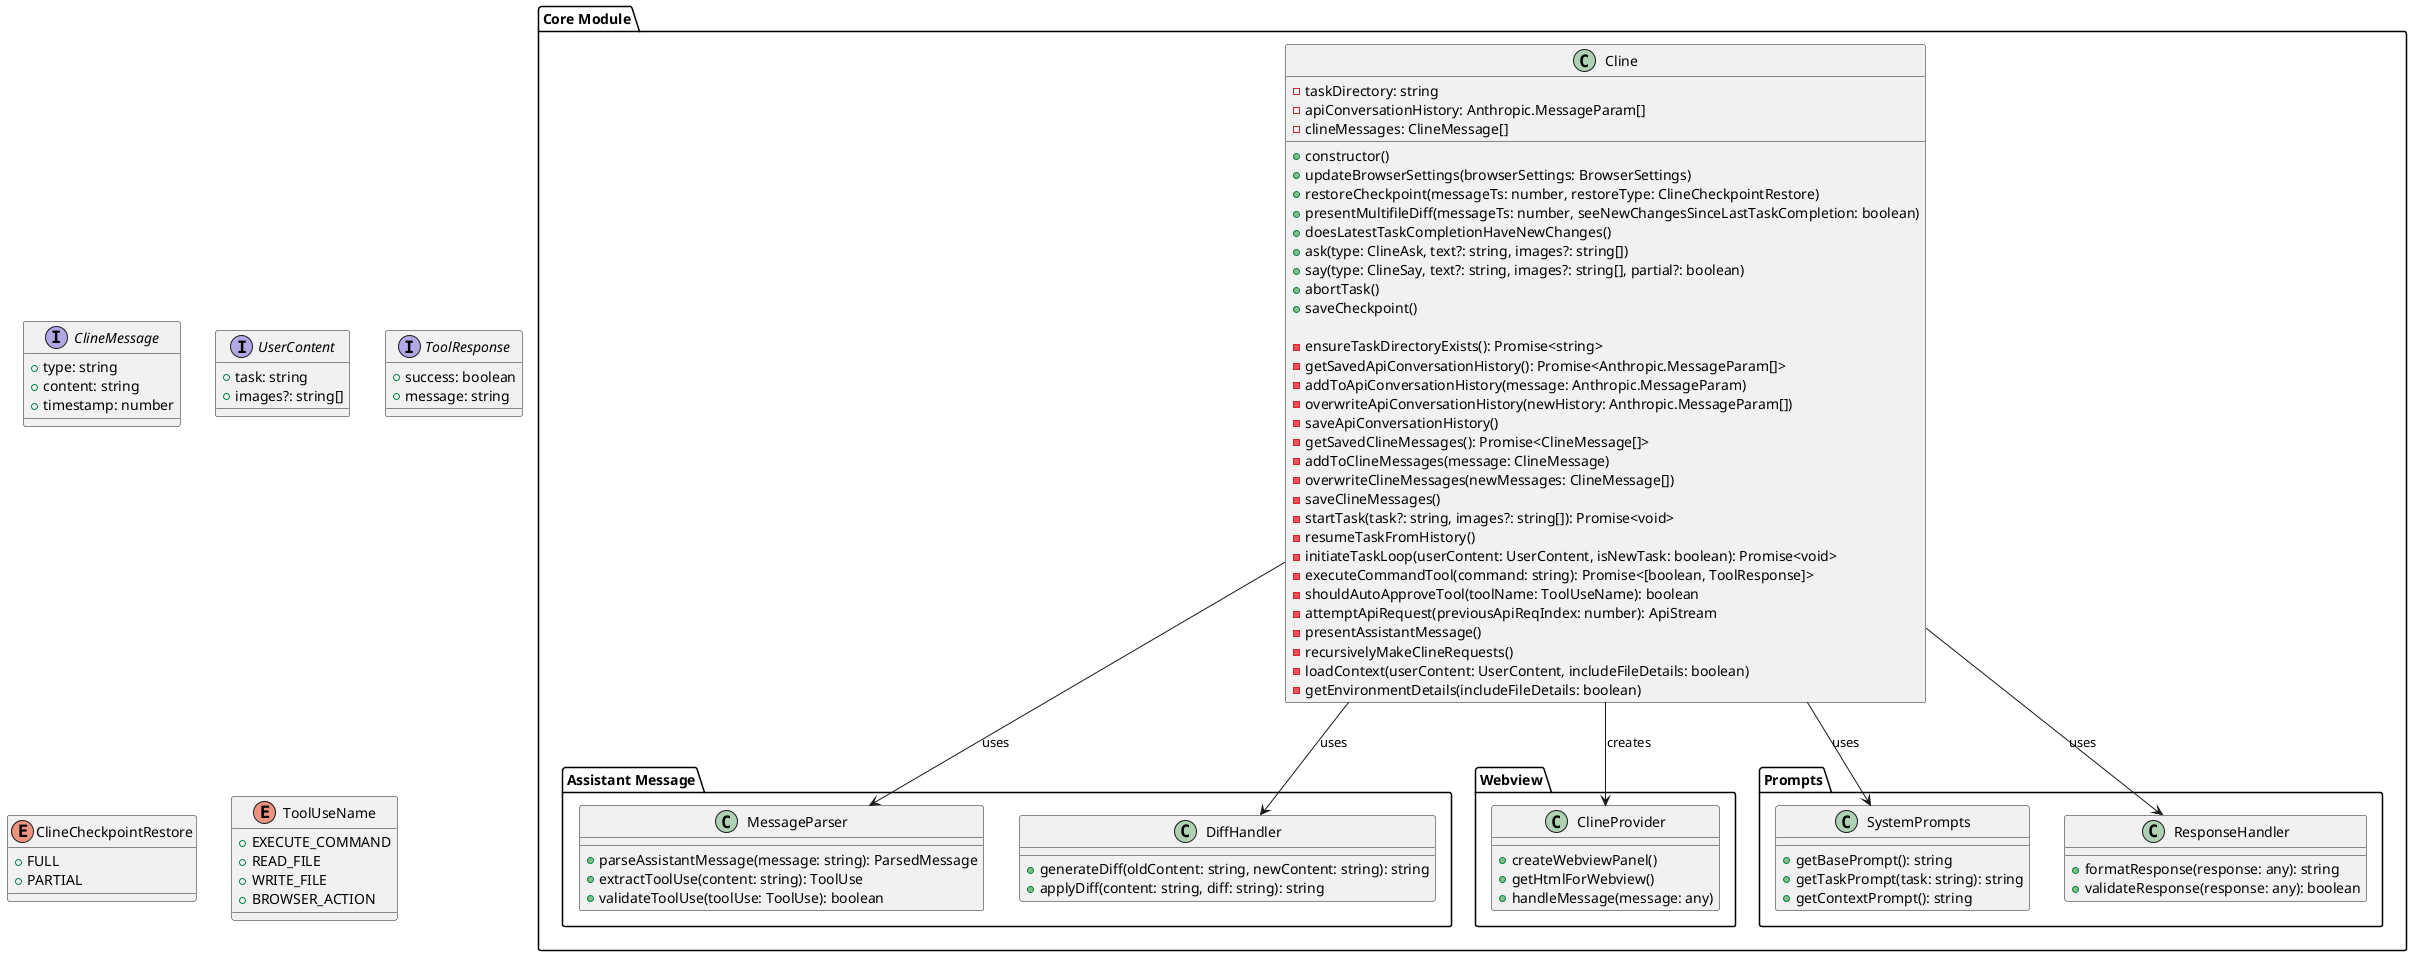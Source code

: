 @startuml

' Core Module Class Diagram - Updated
' Source files mapping:
' - src/core/Cline.ts
' - src/core/assistant-message/*
' - src/core/mentions/*
' - src/core/prompts/*
' - src/core/sliding-window/*
' - src/core/webview/*

package "Core Module" {
    class Cline {
        - taskDirectory: string
        - apiConversationHistory: Anthropic.MessageParam[]
        - clineMessages: ClineMessage[]
        
        + constructor()
        + updateBrowserSettings(browserSettings: BrowserSettings)
        + restoreCheckpoint(messageTs: number, restoreType: ClineCheckpointRestore)
        + presentMultifileDiff(messageTs: number, seeNewChangesSinceLastTaskCompletion: boolean)
        + doesLatestTaskCompletionHaveNewChanges()
        + ask(type: ClineAsk, text?: string, images?: string[])
        + say(type: ClineSay, text?: string, images?: string[], partial?: boolean)
        + abortTask()
        + saveCheckpoint()
        
        - ensureTaskDirectoryExists(): Promise<string>
        - getSavedApiConversationHistory(): Promise<Anthropic.MessageParam[]>
        - addToApiConversationHistory(message: Anthropic.MessageParam)
        - overwriteApiConversationHistory(newHistory: Anthropic.MessageParam[])
        - saveApiConversationHistory()
        - getSavedClineMessages(): Promise<ClineMessage[]>
        - addToClineMessages(message: ClineMessage)
        - overwriteClineMessages(newMessages: ClineMessage[])
        - saveClineMessages()
        - startTask(task?: string, images?: string[]): Promise<void>
        - resumeTaskFromHistory()
        - initiateTaskLoop(userContent: UserContent, isNewTask: boolean): Promise<void>
        - executeCommandTool(command: string): Promise<[boolean, ToolResponse]>
        - shouldAutoApproveTool(toolName: ToolUseName): boolean
        - attemptApiRequest(previousApiReqIndex: number): ApiStream
        - presentAssistantMessage()
        - recursivelyMakeClineRequests()
        - loadContext(userContent: UserContent, includeFileDetails: boolean)
        - getEnvironmentDetails(includeFileDetails: boolean)
    }

    package "Assistant Message" {
        class MessageParser {
            + parseAssistantMessage(message: string): ParsedMessage
            + extractToolUse(content: string): ToolUse
            + validateToolUse(toolUse: ToolUse): boolean
        }

        class DiffHandler {
            + generateDiff(oldContent: string, newContent: string): string
            + applyDiff(content: string, diff: string): string
        }
    }

    package "Webview" {
        class ClineProvider {
            + createWebviewPanel()
            + getHtmlForWebview()
            + handleMessage(message: any)
        }
    }

    package "Prompts" {
        class SystemPrompts {
            + getBasePrompt(): string
            + getTaskPrompt(task: string): string
            + getContextPrompt(): string
        }

        class ResponseHandler {
            + formatResponse(response: any): string
            + validateResponse(response: any): boolean
        }
    }
}

' Relationships
Cline --> MessageParser: uses
Cline --> DiffHandler: uses
Cline --> ClineProvider: creates
Cline --> SystemPrompts: uses
Cline --> ResponseHandler: uses

' Interfaces
interface "ClineMessage" {
    + type: string
    + content: string
    + timestamp: number
}

interface "UserContent" {
    + task: string
    + images?: string[]
}

interface "ToolResponse" {
    + success: boolean
    + message: string
}

' Enums
enum "ClineCheckpointRestore" {
    + FULL
    + PARTIAL
}

enum "ToolUseName" {
    + EXECUTE_COMMAND
    + READ_FILE
    + WRITE_FILE
    + BROWSER_ACTION
}

@enduml
